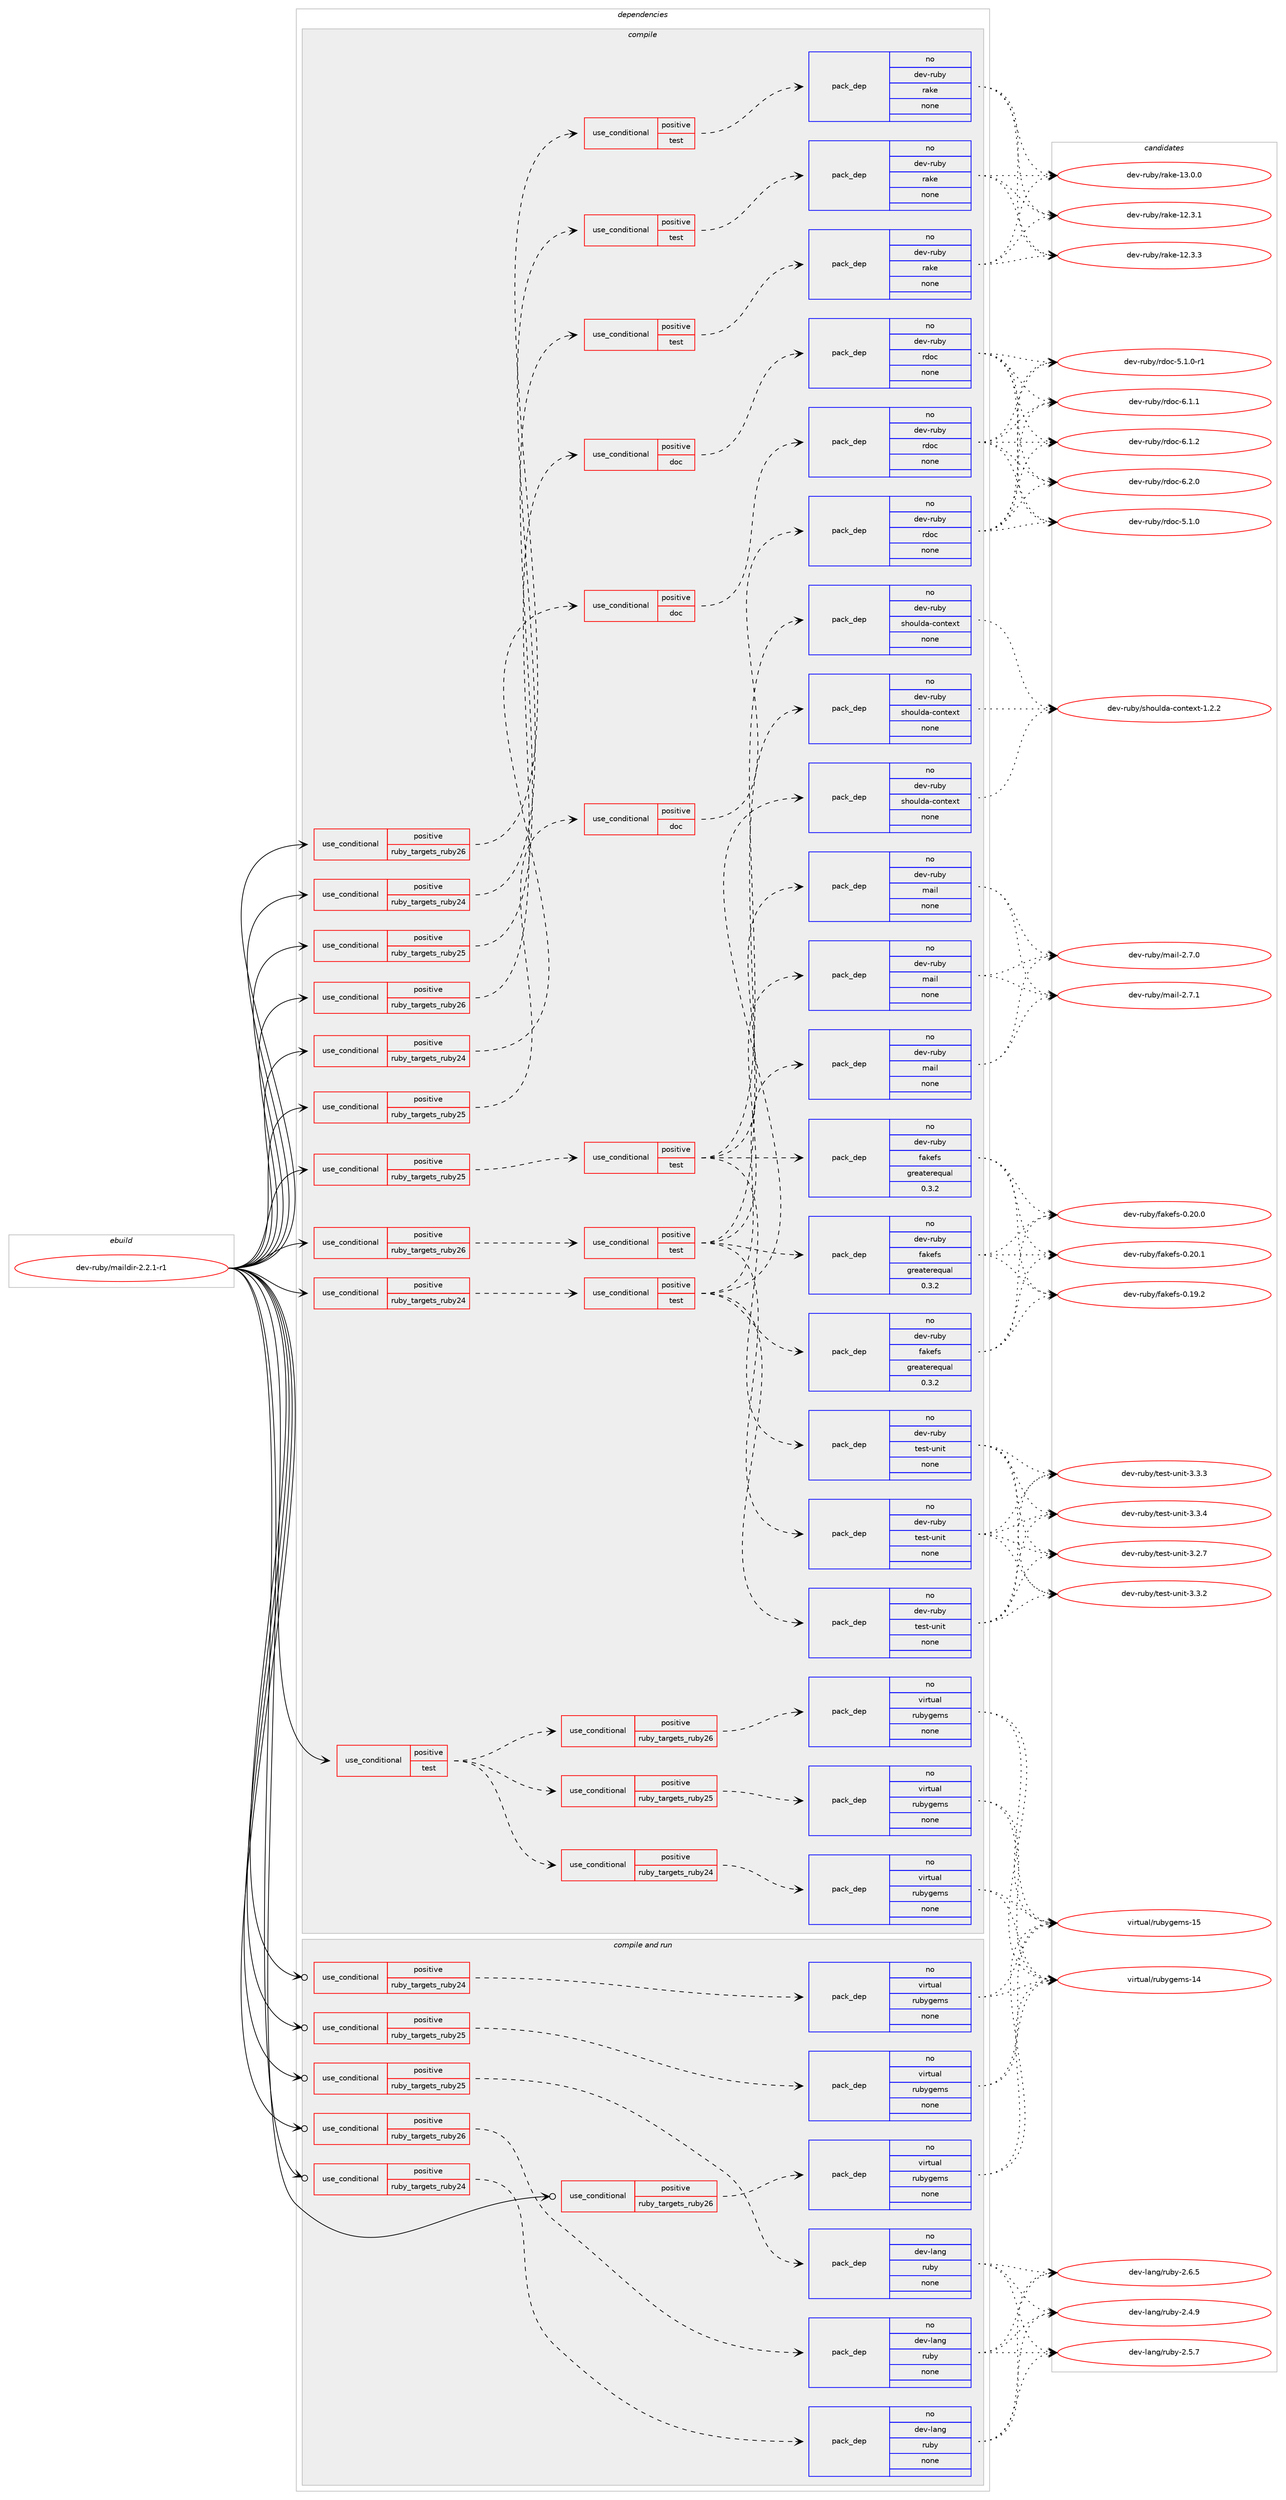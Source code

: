 digraph prolog {

# *************
# Graph options
# *************

newrank=true;
concentrate=true;
compound=true;
graph [rankdir=LR,fontname=Helvetica,fontsize=10,ranksep=1.5];#, ranksep=2.5, nodesep=0.2];
edge  [arrowhead=vee];
node  [fontname=Helvetica,fontsize=10];

# **********
# The ebuild
# **********

subgraph cluster_leftcol {
color=gray;
rank=same;
label=<<i>ebuild</i>>;
id [label="dev-ruby/maildir-2.2.1-r1", color=red, width=4, href="../dev-ruby/maildir-2.2.1-r1.svg"];
}

# ****************
# The dependencies
# ****************

subgraph cluster_midcol {
color=gray;
label=<<i>dependencies</i>>;
subgraph cluster_compile {
fillcolor="#eeeeee";
style=filled;
label=<<i>compile</i>>;
subgraph cond167053 {
dependency694307 [label=<<TABLE BORDER="0" CELLBORDER="1" CELLSPACING="0" CELLPADDING="4"><TR><TD ROWSPAN="3" CELLPADDING="10">use_conditional</TD></TR><TR><TD>positive</TD></TR><TR><TD>ruby_targets_ruby24</TD></TR></TABLE>>, shape=none, color=red];
subgraph cond167054 {
dependency694308 [label=<<TABLE BORDER="0" CELLBORDER="1" CELLSPACING="0" CELLPADDING="4"><TR><TD ROWSPAN="3" CELLPADDING="10">use_conditional</TD></TR><TR><TD>positive</TD></TR><TR><TD>doc</TD></TR></TABLE>>, shape=none, color=red];
subgraph pack515269 {
dependency694309 [label=<<TABLE BORDER="0" CELLBORDER="1" CELLSPACING="0" CELLPADDING="4" WIDTH="220"><TR><TD ROWSPAN="6" CELLPADDING="30">pack_dep</TD></TR><TR><TD WIDTH="110">no</TD></TR><TR><TD>dev-ruby</TD></TR><TR><TD>rdoc</TD></TR><TR><TD>none</TD></TR><TR><TD></TD></TR></TABLE>>, shape=none, color=blue];
}
dependency694308:e -> dependency694309:w [weight=20,style="dashed",arrowhead="vee"];
}
dependency694307:e -> dependency694308:w [weight=20,style="dashed",arrowhead="vee"];
}
id:e -> dependency694307:w [weight=20,style="solid",arrowhead="vee"];
subgraph cond167055 {
dependency694310 [label=<<TABLE BORDER="0" CELLBORDER="1" CELLSPACING="0" CELLPADDING="4"><TR><TD ROWSPAN="3" CELLPADDING="10">use_conditional</TD></TR><TR><TD>positive</TD></TR><TR><TD>ruby_targets_ruby24</TD></TR></TABLE>>, shape=none, color=red];
subgraph cond167056 {
dependency694311 [label=<<TABLE BORDER="0" CELLBORDER="1" CELLSPACING="0" CELLPADDING="4"><TR><TD ROWSPAN="3" CELLPADDING="10">use_conditional</TD></TR><TR><TD>positive</TD></TR><TR><TD>test</TD></TR></TABLE>>, shape=none, color=red];
subgraph pack515270 {
dependency694312 [label=<<TABLE BORDER="0" CELLBORDER="1" CELLSPACING="0" CELLPADDING="4" WIDTH="220"><TR><TD ROWSPAN="6" CELLPADDING="30">pack_dep</TD></TR><TR><TD WIDTH="110">no</TD></TR><TR><TD>dev-ruby</TD></TR><TR><TD>fakefs</TD></TR><TR><TD>greaterequal</TD></TR><TR><TD>0.3.2</TD></TR></TABLE>>, shape=none, color=blue];
}
dependency694311:e -> dependency694312:w [weight=20,style="dashed",arrowhead="vee"];
subgraph pack515271 {
dependency694313 [label=<<TABLE BORDER="0" CELLBORDER="1" CELLSPACING="0" CELLPADDING="4" WIDTH="220"><TR><TD ROWSPAN="6" CELLPADDING="30">pack_dep</TD></TR><TR><TD WIDTH="110">no</TD></TR><TR><TD>dev-ruby</TD></TR><TR><TD>mail</TD></TR><TR><TD>none</TD></TR><TR><TD></TD></TR></TABLE>>, shape=none, color=blue];
}
dependency694311:e -> dependency694313:w [weight=20,style="dashed",arrowhead="vee"];
subgraph pack515272 {
dependency694314 [label=<<TABLE BORDER="0" CELLBORDER="1" CELLSPACING="0" CELLPADDING="4" WIDTH="220"><TR><TD ROWSPAN="6" CELLPADDING="30">pack_dep</TD></TR><TR><TD WIDTH="110">no</TD></TR><TR><TD>dev-ruby</TD></TR><TR><TD>shoulda-context</TD></TR><TR><TD>none</TD></TR><TR><TD></TD></TR></TABLE>>, shape=none, color=blue];
}
dependency694311:e -> dependency694314:w [weight=20,style="dashed",arrowhead="vee"];
subgraph pack515273 {
dependency694315 [label=<<TABLE BORDER="0" CELLBORDER="1" CELLSPACING="0" CELLPADDING="4" WIDTH="220"><TR><TD ROWSPAN="6" CELLPADDING="30">pack_dep</TD></TR><TR><TD WIDTH="110">no</TD></TR><TR><TD>dev-ruby</TD></TR><TR><TD>test-unit</TD></TR><TR><TD>none</TD></TR><TR><TD></TD></TR></TABLE>>, shape=none, color=blue];
}
dependency694311:e -> dependency694315:w [weight=20,style="dashed",arrowhead="vee"];
}
dependency694310:e -> dependency694311:w [weight=20,style="dashed",arrowhead="vee"];
}
id:e -> dependency694310:w [weight=20,style="solid",arrowhead="vee"];
subgraph cond167057 {
dependency694316 [label=<<TABLE BORDER="0" CELLBORDER="1" CELLSPACING="0" CELLPADDING="4"><TR><TD ROWSPAN="3" CELLPADDING="10">use_conditional</TD></TR><TR><TD>positive</TD></TR><TR><TD>ruby_targets_ruby24</TD></TR></TABLE>>, shape=none, color=red];
subgraph cond167058 {
dependency694317 [label=<<TABLE BORDER="0" CELLBORDER="1" CELLSPACING="0" CELLPADDING="4"><TR><TD ROWSPAN="3" CELLPADDING="10">use_conditional</TD></TR><TR><TD>positive</TD></TR><TR><TD>test</TD></TR></TABLE>>, shape=none, color=red];
subgraph pack515274 {
dependency694318 [label=<<TABLE BORDER="0" CELLBORDER="1" CELLSPACING="0" CELLPADDING="4" WIDTH="220"><TR><TD ROWSPAN="6" CELLPADDING="30">pack_dep</TD></TR><TR><TD WIDTH="110">no</TD></TR><TR><TD>dev-ruby</TD></TR><TR><TD>rake</TD></TR><TR><TD>none</TD></TR><TR><TD></TD></TR></TABLE>>, shape=none, color=blue];
}
dependency694317:e -> dependency694318:w [weight=20,style="dashed",arrowhead="vee"];
}
dependency694316:e -> dependency694317:w [weight=20,style="dashed",arrowhead="vee"];
}
id:e -> dependency694316:w [weight=20,style="solid",arrowhead="vee"];
subgraph cond167059 {
dependency694319 [label=<<TABLE BORDER="0" CELLBORDER="1" CELLSPACING="0" CELLPADDING="4"><TR><TD ROWSPAN="3" CELLPADDING="10">use_conditional</TD></TR><TR><TD>positive</TD></TR><TR><TD>ruby_targets_ruby25</TD></TR></TABLE>>, shape=none, color=red];
subgraph cond167060 {
dependency694320 [label=<<TABLE BORDER="0" CELLBORDER="1" CELLSPACING="0" CELLPADDING="4"><TR><TD ROWSPAN="3" CELLPADDING="10">use_conditional</TD></TR><TR><TD>positive</TD></TR><TR><TD>doc</TD></TR></TABLE>>, shape=none, color=red];
subgraph pack515275 {
dependency694321 [label=<<TABLE BORDER="0" CELLBORDER="1" CELLSPACING="0" CELLPADDING="4" WIDTH="220"><TR><TD ROWSPAN="6" CELLPADDING="30">pack_dep</TD></TR><TR><TD WIDTH="110">no</TD></TR><TR><TD>dev-ruby</TD></TR><TR><TD>rdoc</TD></TR><TR><TD>none</TD></TR><TR><TD></TD></TR></TABLE>>, shape=none, color=blue];
}
dependency694320:e -> dependency694321:w [weight=20,style="dashed",arrowhead="vee"];
}
dependency694319:e -> dependency694320:w [weight=20,style="dashed",arrowhead="vee"];
}
id:e -> dependency694319:w [weight=20,style="solid",arrowhead="vee"];
subgraph cond167061 {
dependency694322 [label=<<TABLE BORDER="0" CELLBORDER="1" CELLSPACING="0" CELLPADDING="4"><TR><TD ROWSPAN="3" CELLPADDING="10">use_conditional</TD></TR><TR><TD>positive</TD></TR><TR><TD>ruby_targets_ruby25</TD></TR></TABLE>>, shape=none, color=red];
subgraph cond167062 {
dependency694323 [label=<<TABLE BORDER="0" CELLBORDER="1" CELLSPACING="0" CELLPADDING="4"><TR><TD ROWSPAN="3" CELLPADDING="10">use_conditional</TD></TR><TR><TD>positive</TD></TR><TR><TD>test</TD></TR></TABLE>>, shape=none, color=red];
subgraph pack515276 {
dependency694324 [label=<<TABLE BORDER="0" CELLBORDER="1" CELLSPACING="0" CELLPADDING="4" WIDTH="220"><TR><TD ROWSPAN="6" CELLPADDING="30">pack_dep</TD></TR><TR><TD WIDTH="110">no</TD></TR><TR><TD>dev-ruby</TD></TR><TR><TD>fakefs</TD></TR><TR><TD>greaterequal</TD></TR><TR><TD>0.3.2</TD></TR></TABLE>>, shape=none, color=blue];
}
dependency694323:e -> dependency694324:w [weight=20,style="dashed",arrowhead="vee"];
subgraph pack515277 {
dependency694325 [label=<<TABLE BORDER="0" CELLBORDER="1" CELLSPACING="0" CELLPADDING="4" WIDTH="220"><TR><TD ROWSPAN="6" CELLPADDING="30">pack_dep</TD></TR><TR><TD WIDTH="110">no</TD></TR><TR><TD>dev-ruby</TD></TR><TR><TD>mail</TD></TR><TR><TD>none</TD></TR><TR><TD></TD></TR></TABLE>>, shape=none, color=blue];
}
dependency694323:e -> dependency694325:w [weight=20,style="dashed",arrowhead="vee"];
subgraph pack515278 {
dependency694326 [label=<<TABLE BORDER="0" CELLBORDER="1" CELLSPACING="0" CELLPADDING="4" WIDTH="220"><TR><TD ROWSPAN="6" CELLPADDING="30">pack_dep</TD></TR><TR><TD WIDTH="110">no</TD></TR><TR><TD>dev-ruby</TD></TR><TR><TD>shoulda-context</TD></TR><TR><TD>none</TD></TR><TR><TD></TD></TR></TABLE>>, shape=none, color=blue];
}
dependency694323:e -> dependency694326:w [weight=20,style="dashed",arrowhead="vee"];
subgraph pack515279 {
dependency694327 [label=<<TABLE BORDER="0" CELLBORDER="1" CELLSPACING="0" CELLPADDING="4" WIDTH="220"><TR><TD ROWSPAN="6" CELLPADDING="30">pack_dep</TD></TR><TR><TD WIDTH="110">no</TD></TR><TR><TD>dev-ruby</TD></TR><TR><TD>test-unit</TD></TR><TR><TD>none</TD></TR><TR><TD></TD></TR></TABLE>>, shape=none, color=blue];
}
dependency694323:e -> dependency694327:w [weight=20,style="dashed",arrowhead="vee"];
}
dependency694322:e -> dependency694323:w [weight=20,style="dashed",arrowhead="vee"];
}
id:e -> dependency694322:w [weight=20,style="solid",arrowhead="vee"];
subgraph cond167063 {
dependency694328 [label=<<TABLE BORDER="0" CELLBORDER="1" CELLSPACING="0" CELLPADDING="4"><TR><TD ROWSPAN="3" CELLPADDING="10">use_conditional</TD></TR><TR><TD>positive</TD></TR><TR><TD>ruby_targets_ruby25</TD></TR></TABLE>>, shape=none, color=red];
subgraph cond167064 {
dependency694329 [label=<<TABLE BORDER="0" CELLBORDER="1" CELLSPACING="0" CELLPADDING="4"><TR><TD ROWSPAN="3" CELLPADDING="10">use_conditional</TD></TR><TR><TD>positive</TD></TR><TR><TD>test</TD></TR></TABLE>>, shape=none, color=red];
subgraph pack515280 {
dependency694330 [label=<<TABLE BORDER="0" CELLBORDER="1" CELLSPACING="0" CELLPADDING="4" WIDTH="220"><TR><TD ROWSPAN="6" CELLPADDING="30">pack_dep</TD></TR><TR><TD WIDTH="110">no</TD></TR><TR><TD>dev-ruby</TD></TR><TR><TD>rake</TD></TR><TR><TD>none</TD></TR><TR><TD></TD></TR></TABLE>>, shape=none, color=blue];
}
dependency694329:e -> dependency694330:w [weight=20,style="dashed",arrowhead="vee"];
}
dependency694328:e -> dependency694329:w [weight=20,style="dashed",arrowhead="vee"];
}
id:e -> dependency694328:w [weight=20,style="solid",arrowhead="vee"];
subgraph cond167065 {
dependency694331 [label=<<TABLE BORDER="0" CELLBORDER="1" CELLSPACING="0" CELLPADDING="4"><TR><TD ROWSPAN="3" CELLPADDING="10">use_conditional</TD></TR><TR><TD>positive</TD></TR><TR><TD>ruby_targets_ruby26</TD></TR></TABLE>>, shape=none, color=red];
subgraph cond167066 {
dependency694332 [label=<<TABLE BORDER="0" CELLBORDER="1" CELLSPACING="0" CELLPADDING="4"><TR><TD ROWSPAN="3" CELLPADDING="10">use_conditional</TD></TR><TR><TD>positive</TD></TR><TR><TD>doc</TD></TR></TABLE>>, shape=none, color=red];
subgraph pack515281 {
dependency694333 [label=<<TABLE BORDER="0" CELLBORDER="1" CELLSPACING="0" CELLPADDING="4" WIDTH="220"><TR><TD ROWSPAN="6" CELLPADDING="30">pack_dep</TD></TR><TR><TD WIDTH="110">no</TD></TR><TR><TD>dev-ruby</TD></TR><TR><TD>rdoc</TD></TR><TR><TD>none</TD></TR><TR><TD></TD></TR></TABLE>>, shape=none, color=blue];
}
dependency694332:e -> dependency694333:w [weight=20,style="dashed",arrowhead="vee"];
}
dependency694331:e -> dependency694332:w [weight=20,style="dashed",arrowhead="vee"];
}
id:e -> dependency694331:w [weight=20,style="solid",arrowhead="vee"];
subgraph cond167067 {
dependency694334 [label=<<TABLE BORDER="0" CELLBORDER="1" CELLSPACING="0" CELLPADDING="4"><TR><TD ROWSPAN="3" CELLPADDING="10">use_conditional</TD></TR><TR><TD>positive</TD></TR><TR><TD>ruby_targets_ruby26</TD></TR></TABLE>>, shape=none, color=red];
subgraph cond167068 {
dependency694335 [label=<<TABLE BORDER="0" CELLBORDER="1" CELLSPACING="0" CELLPADDING="4"><TR><TD ROWSPAN="3" CELLPADDING="10">use_conditional</TD></TR><TR><TD>positive</TD></TR><TR><TD>test</TD></TR></TABLE>>, shape=none, color=red];
subgraph pack515282 {
dependency694336 [label=<<TABLE BORDER="0" CELLBORDER="1" CELLSPACING="0" CELLPADDING="4" WIDTH="220"><TR><TD ROWSPAN="6" CELLPADDING="30">pack_dep</TD></TR><TR><TD WIDTH="110">no</TD></TR><TR><TD>dev-ruby</TD></TR><TR><TD>fakefs</TD></TR><TR><TD>greaterequal</TD></TR><TR><TD>0.3.2</TD></TR></TABLE>>, shape=none, color=blue];
}
dependency694335:e -> dependency694336:w [weight=20,style="dashed",arrowhead="vee"];
subgraph pack515283 {
dependency694337 [label=<<TABLE BORDER="0" CELLBORDER="1" CELLSPACING="0" CELLPADDING="4" WIDTH="220"><TR><TD ROWSPAN="6" CELLPADDING="30">pack_dep</TD></TR><TR><TD WIDTH="110">no</TD></TR><TR><TD>dev-ruby</TD></TR><TR><TD>mail</TD></TR><TR><TD>none</TD></TR><TR><TD></TD></TR></TABLE>>, shape=none, color=blue];
}
dependency694335:e -> dependency694337:w [weight=20,style="dashed",arrowhead="vee"];
subgraph pack515284 {
dependency694338 [label=<<TABLE BORDER="0" CELLBORDER="1" CELLSPACING="0" CELLPADDING="4" WIDTH="220"><TR><TD ROWSPAN="6" CELLPADDING="30">pack_dep</TD></TR><TR><TD WIDTH="110">no</TD></TR><TR><TD>dev-ruby</TD></TR><TR><TD>shoulda-context</TD></TR><TR><TD>none</TD></TR><TR><TD></TD></TR></TABLE>>, shape=none, color=blue];
}
dependency694335:e -> dependency694338:w [weight=20,style="dashed",arrowhead="vee"];
subgraph pack515285 {
dependency694339 [label=<<TABLE BORDER="0" CELLBORDER="1" CELLSPACING="0" CELLPADDING="4" WIDTH="220"><TR><TD ROWSPAN="6" CELLPADDING="30">pack_dep</TD></TR><TR><TD WIDTH="110">no</TD></TR><TR><TD>dev-ruby</TD></TR><TR><TD>test-unit</TD></TR><TR><TD>none</TD></TR><TR><TD></TD></TR></TABLE>>, shape=none, color=blue];
}
dependency694335:e -> dependency694339:w [weight=20,style="dashed",arrowhead="vee"];
}
dependency694334:e -> dependency694335:w [weight=20,style="dashed",arrowhead="vee"];
}
id:e -> dependency694334:w [weight=20,style="solid",arrowhead="vee"];
subgraph cond167069 {
dependency694340 [label=<<TABLE BORDER="0" CELLBORDER="1" CELLSPACING="0" CELLPADDING="4"><TR><TD ROWSPAN="3" CELLPADDING="10">use_conditional</TD></TR><TR><TD>positive</TD></TR><TR><TD>ruby_targets_ruby26</TD></TR></TABLE>>, shape=none, color=red];
subgraph cond167070 {
dependency694341 [label=<<TABLE BORDER="0" CELLBORDER="1" CELLSPACING="0" CELLPADDING="4"><TR><TD ROWSPAN="3" CELLPADDING="10">use_conditional</TD></TR><TR><TD>positive</TD></TR><TR><TD>test</TD></TR></TABLE>>, shape=none, color=red];
subgraph pack515286 {
dependency694342 [label=<<TABLE BORDER="0" CELLBORDER="1" CELLSPACING="0" CELLPADDING="4" WIDTH="220"><TR><TD ROWSPAN="6" CELLPADDING="30">pack_dep</TD></TR><TR><TD WIDTH="110">no</TD></TR><TR><TD>dev-ruby</TD></TR><TR><TD>rake</TD></TR><TR><TD>none</TD></TR><TR><TD></TD></TR></TABLE>>, shape=none, color=blue];
}
dependency694341:e -> dependency694342:w [weight=20,style="dashed",arrowhead="vee"];
}
dependency694340:e -> dependency694341:w [weight=20,style="dashed",arrowhead="vee"];
}
id:e -> dependency694340:w [weight=20,style="solid",arrowhead="vee"];
subgraph cond167071 {
dependency694343 [label=<<TABLE BORDER="0" CELLBORDER="1" CELLSPACING="0" CELLPADDING="4"><TR><TD ROWSPAN="3" CELLPADDING="10">use_conditional</TD></TR><TR><TD>positive</TD></TR><TR><TD>test</TD></TR></TABLE>>, shape=none, color=red];
subgraph cond167072 {
dependency694344 [label=<<TABLE BORDER="0" CELLBORDER="1" CELLSPACING="0" CELLPADDING="4"><TR><TD ROWSPAN="3" CELLPADDING="10">use_conditional</TD></TR><TR><TD>positive</TD></TR><TR><TD>ruby_targets_ruby24</TD></TR></TABLE>>, shape=none, color=red];
subgraph pack515287 {
dependency694345 [label=<<TABLE BORDER="0" CELLBORDER="1" CELLSPACING="0" CELLPADDING="4" WIDTH="220"><TR><TD ROWSPAN="6" CELLPADDING="30">pack_dep</TD></TR><TR><TD WIDTH="110">no</TD></TR><TR><TD>virtual</TD></TR><TR><TD>rubygems</TD></TR><TR><TD>none</TD></TR><TR><TD></TD></TR></TABLE>>, shape=none, color=blue];
}
dependency694344:e -> dependency694345:w [weight=20,style="dashed",arrowhead="vee"];
}
dependency694343:e -> dependency694344:w [weight=20,style="dashed",arrowhead="vee"];
subgraph cond167073 {
dependency694346 [label=<<TABLE BORDER="0" CELLBORDER="1" CELLSPACING="0" CELLPADDING="4"><TR><TD ROWSPAN="3" CELLPADDING="10">use_conditional</TD></TR><TR><TD>positive</TD></TR><TR><TD>ruby_targets_ruby25</TD></TR></TABLE>>, shape=none, color=red];
subgraph pack515288 {
dependency694347 [label=<<TABLE BORDER="0" CELLBORDER="1" CELLSPACING="0" CELLPADDING="4" WIDTH="220"><TR><TD ROWSPAN="6" CELLPADDING="30">pack_dep</TD></TR><TR><TD WIDTH="110">no</TD></TR><TR><TD>virtual</TD></TR><TR><TD>rubygems</TD></TR><TR><TD>none</TD></TR><TR><TD></TD></TR></TABLE>>, shape=none, color=blue];
}
dependency694346:e -> dependency694347:w [weight=20,style="dashed",arrowhead="vee"];
}
dependency694343:e -> dependency694346:w [weight=20,style="dashed",arrowhead="vee"];
subgraph cond167074 {
dependency694348 [label=<<TABLE BORDER="0" CELLBORDER="1" CELLSPACING="0" CELLPADDING="4"><TR><TD ROWSPAN="3" CELLPADDING="10">use_conditional</TD></TR><TR><TD>positive</TD></TR><TR><TD>ruby_targets_ruby26</TD></TR></TABLE>>, shape=none, color=red];
subgraph pack515289 {
dependency694349 [label=<<TABLE BORDER="0" CELLBORDER="1" CELLSPACING="0" CELLPADDING="4" WIDTH="220"><TR><TD ROWSPAN="6" CELLPADDING="30">pack_dep</TD></TR><TR><TD WIDTH="110">no</TD></TR><TR><TD>virtual</TD></TR><TR><TD>rubygems</TD></TR><TR><TD>none</TD></TR><TR><TD></TD></TR></TABLE>>, shape=none, color=blue];
}
dependency694348:e -> dependency694349:w [weight=20,style="dashed",arrowhead="vee"];
}
dependency694343:e -> dependency694348:w [weight=20,style="dashed",arrowhead="vee"];
}
id:e -> dependency694343:w [weight=20,style="solid",arrowhead="vee"];
}
subgraph cluster_compileandrun {
fillcolor="#eeeeee";
style=filled;
label=<<i>compile and run</i>>;
subgraph cond167075 {
dependency694350 [label=<<TABLE BORDER="0" CELLBORDER="1" CELLSPACING="0" CELLPADDING="4"><TR><TD ROWSPAN="3" CELLPADDING="10">use_conditional</TD></TR><TR><TD>positive</TD></TR><TR><TD>ruby_targets_ruby24</TD></TR></TABLE>>, shape=none, color=red];
subgraph pack515290 {
dependency694351 [label=<<TABLE BORDER="0" CELLBORDER="1" CELLSPACING="0" CELLPADDING="4" WIDTH="220"><TR><TD ROWSPAN="6" CELLPADDING="30">pack_dep</TD></TR><TR><TD WIDTH="110">no</TD></TR><TR><TD>dev-lang</TD></TR><TR><TD>ruby</TD></TR><TR><TD>none</TD></TR><TR><TD></TD></TR></TABLE>>, shape=none, color=blue];
}
dependency694350:e -> dependency694351:w [weight=20,style="dashed",arrowhead="vee"];
}
id:e -> dependency694350:w [weight=20,style="solid",arrowhead="odotvee"];
subgraph cond167076 {
dependency694352 [label=<<TABLE BORDER="0" CELLBORDER="1" CELLSPACING="0" CELLPADDING="4"><TR><TD ROWSPAN="3" CELLPADDING="10">use_conditional</TD></TR><TR><TD>positive</TD></TR><TR><TD>ruby_targets_ruby24</TD></TR></TABLE>>, shape=none, color=red];
subgraph pack515291 {
dependency694353 [label=<<TABLE BORDER="0" CELLBORDER="1" CELLSPACING="0" CELLPADDING="4" WIDTH="220"><TR><TD ROWSPAN="6" CELLPADDING="30">pack_dep</TD></TR><TR><TD WIDTH="110">no</TD></TR><TR><TD>virtual</TD></TR><TR><TD>rubygems</TD></TR><TR><TD>none</TD></TR><TR><TD></TD></TR></TABLE>>, shape=none, color=blue];
}
dependency694352:e -> dependency694353:w [weight=20,style="dashed",arrowhead="vee"];
}
id:e -> dependency694352:w [weight=20,style="solid",arrowhead="odotvee"];
subgraph cond167077 {
dependency694354 [label=<<TABLE BORDER="0" CELLBORDER="1" CELLSPACING="0" CELLPADDING="4"><TR><TD ROWSPAN="3" CELLPADDING="10">use_conditional</TD></TR><TR><TD>positive</TD></TR><TR><TD>ruby_targets_ruby25</TD></TR></TABLE>>, shape=none, color=red];
subgraph pack515292 {
dependency694355 [label=<<TABLE BORDER="0" CELLBORDER="1" CELLSPACING="0" CELLPADDING="4" WIDTH="220"><TR><TD ROWSPAN="6" CELLPADDING="30">pack_dep</TD></TR><TR><TD WIDTH="110">no</TD></TR><TR><TD>dev-lang</TD></TR><TR><TD>ruby</TD></TR><TR><TD>none</TD></TR><TR><TD></TD></TR></TABLE>>, shape=none, color=blue];
}
dependency694354:e -> dependency694355:w [weight=20,style="dashed",arrowhead="vee"];
}
id:e -> dependency694354:w [weight=20,style="solid",arrowhead="odotvee"];
subgraph cond167078 {
dependency694356 [label=<<TABLE BORDER="0" CELLBORDER="1" CELLSPACING="0" CELLPADDING="4"><TR><TD ROWSPAN="3" CELLPADDING="10">use_conditional</TD></TR><TR><TD>positive</TD></TR><TR><TD>ruby_targets_ruby25</TD></TR></TABLE>>, shape=none, color=red];
subgraph pack515293 {
dependency694357 [label=<<TABLE BORDER="0" CELLBORDER="1" CELLSPACING="0" CELLPADDING="4" WIDTH="220"><TR><TD ROWSPAN="6" CELLPADDING="30">pack_dep</TD></TR><TR><TD WIDTH="110">no</TD></TR><TR><TD>virtual</TD></TR><TR><TD>rubygems</TD></TR><TR><TD>none</TD></TR><TR><TD></TD></TR></TABLE>>, shape=none, color=blue];
}
dependency694356:e -> dependency694357:w [weight=20,style="dashed",arrowhead="vee"];
}
id:e -> dependency694356:w [weight=20,style="solid",arrowhead="odotvee"];
subgraph cond167079 {
dependency694358 [label=<<TABLE BORDER="0" CELLBORDER="1" CELLSPACING="0" CELLPADDING="4"><TR><TD ROWSPAN="3" CELLPADDING="10">use_conditional</TD></TR><TR><TD>positive</TD></TR><TR><TD>ruby_targets_ruby26</TD></TR></TABLE>>, shape=none, color=red];
subgraph pack515294 {
dependency694359 [label=<<TABLE BORDER="0" CELLBORDER="1" CELLSPACING="0" CELLPADDING="4" WIDTH="220"><TR><TD ROWSPAN="6" CELLPADDING="30">pack_dep</TD></TR><TR><TD WIDTH="110">no</TD></TR><TR><TD>dev-lang</TD></TR><TR><TD>ruby</TD></TR><TR><TD>none</TD></TR><TR><TD></TD></TR></TABLE>>, shape=none, color=blue];
}
dependency694358:e -> dependency694359:w [weight=20,style="dashed",arrowhead="vee"];
}
id:e -> dependency694358:w [weight=20,style="solid",arrowhead="odotvee"];
subgraph cond167080 {
dependency694360 [label=<<TABLE BORDER="0" CELLBORDER="1" CELLSPACING="0" CELLPADDING="4"><TR><TD ROWSPAN="3" CELLPADDING="10">use_conditional</TD></TR><TR><TD>positive</TD></TR><TR><TD>ruby_targets_ruby26</TD></TR></TABLE>>, shape=none, color=red];
subgraph pack515295 {
dependency694361 [label=<<TABLE BORDER="0" CELLBORDER="1" CELLSPACING="0" CELLPADDING="4" WIDTH="220"><TR><TD ROWSPAN="6" CELLPADDING="30">pack_dep</TD></TR><TR><TD WIDTH="110">no</TD></TR><TR><TD>virtual</TD></TR><TR><TD>rubygems</TD></TR><TR><TD>none</TD></TR><TR><TD></TD></TR></TABLE>>, shape=none, color=blue];
}
dependency694360:e -> dependency694361:w [weight=20,style="dashed",arrowhead="vee"];
}
id:e -> dependency694360:w [weight=20,style="solid",arrowhead="odotvee"];
}
subgraph cluster_run {
fillcolor="#eeeeee";
style=filled;
label=<<i>run</i>>;
}
}

# **************
# The candidates
# **************

subgraph cluster_choices {
rank=same;
color=gray;
label=<<i>candidates</i>>;

subgraph choice515269 {
color=black;
nodesep=1;
choice10010111845114117981214711410011199455346494648 [label="dev-ruby/rdoc-5.1.0", color=red, width=4,href="../dev-ruby/rdoc-5.1.0.svg"];
choice100101118451141179812147114100111994553464946484511449 [label="dev-ruby/rdoc-5.1.0-r1", color=red, width=4,href="../dev-ruby/rdoc-5.1.0-r1.svg"];
choice10010111845114117981214711410011199455446494649 [label="dev-ruby/rdoc-6.1.1", color=red, width=4,href="../dev-ruby/rdoc-6.1.1.svg"];
choice10010111845114117981214711410011199455446494650 [label="dev-ruby/rdoc-6.1.2", color=red, width=4,href="../dev-ruby/rdoc-6.1.2.svg"];
choice10010111845114117981214711410011199455446504648 [label="dev-ruby/rdoc-6.2.0", color=red, width=4,href="../dev-ruby/rdoc-6.2.0.svg"];
dependency694309:e -> choice10010111845114117981214711410011199455346494648:w [style=dotted,weight="100"];
dependency694309:e -> choice100101118451141179812147114100111994553464946484511449:w [style=dotted,weight="100"];
dependency694309:e -> choice10010111845114117981214711410011199455446494649:w [style=dotted,weight="100"];
dependency694309:e -> choice10010111845114117981214711410011199455446494650:w [style=dotted,weight="100"];
dependency694309:e -> choice10010111845114117981214711410011199455446504648:w [style=dotted,weight="100"];
}
subgraph choice515270 {
color=black;
nodesep=1;
choice1001011184511411798121471029710710110211545484649574650 [label="dev-ruby/fakefs-0.19.2", color=red, width=4,href="../dev-ruby/fakefs-0.19.2.svg"];
choice1001011184511411798121471029710710110211545484650484648 [label="dev-ruby/fakefs-0.20.0", color=red, width=4,href="../dev-ruby/fakefs-0.20.0.svg"];
choice1001011184511411798121471029710710110211545484650484649 [label="dev-ruby/fakefs-0.20.1", color=red, width=4,href="../dev-ruby/fakefs-0.20.1.svg"];
dependency694312:e -> choice1001011184511411798121471029710710110211545484649574650:w [style=dotted,weight="100"];
dependency694312:e -> choice1001011184511411798121471029710710110211545484650484648:w [style=dotted,weight="100"];
dependency694312:e -> choice1001011184511411798121471029710710110211545484650484649:w [style=dotted,weight="100"];
}
subgraph choice515271 {
color=black;
nodesep=1;
choice10010111845114117981214710997105108455046554648 [label="dev-ruby/mail-2.7.0", color=red, width=4,href="../dev-ruby/mail-2.7.0.svg"];
choice10010111845114117981214710997105108455046554649 [label="dev-ruby/mail-2.7.1", color=red, width=4,href="../dev-ruby/mail-2.7.1.svg"];
dependency694313:e -> choice10010111845114117981214710997105108455046554648:w [style=dotted,weight="100"];
dependency694313:e -> choice10010111845114117981214710997105108455046554649:w [style=dotted,weight="100"];
}
subgraph choice515272 {
color=black;
nodesep=1;
choice100101118451141179812147115104111117108100974599111110116101120116454946504650 [label="dev-ruby/shoulda-context-1.2.2", color=red, width=4,href="../dev-ruby/shoulda-context-1.2.2.svg"];
dependency694314:e -> choice100101118451141179812147115104111117108100974599111110116101120116454946504650:w [style=dotted,weight="100"];
}
subgraph choice515273 {
color=black;
nodesep=1;
choice10010111845114117981214711610111511645117110105116455146504655 [label="dev-ruby/test-unit-3.2.7", color=red, width=4,href="../dev-ruby/test-unit-3.2.7.svg"];
choice10010111845114117981214711610111511645117110105116455146514650 [label="dev-ruby/test-unit-3.3.2", color=red, width=4,href="../dev-ruby/test-unit-3.3.2.svg"];
choice10010111845114117981214711610111511645117110105116455146514651 [label="dev-ruby/test-unit-3.3.3", color=red, width=4,href="../dev-ruby/test-unit-3.3.3.svg"];
choice10010111845114117981214711610111511645117110105116455146514652 [label="dev-ruby/test-unit-3.3.4", color=red, width=4,href="../dev-ruby/test-unit-3.3.4.svg"];
dependency694315:e -> choice10010111845114117981214711610111511645117110105116455146504655:w [style=dotted,weight="100"];
dependency694315:e -> choice10010111845114117981214711610111511645117110105116455146514650:w [style=dotted,weight="100"];
dependency694315:e -> choice10010111845114117981214711610111511645117110105116455146514651:w [style=dotted,weight="100"];
dependency694315:e -> choice10010111845114117981214711610111511645117110105116455146514652:w [style=dotted,weight="100"];
}
subgraph choice515274 {
color=black;
nodesep=1;
choice1001011184511411798121471149710710145495046514649 [label="dev-ruby/rake-12.3.1", color=red, width=4,href="../dev-ruby/rake-12.3.1.svg"];
choice1001011184511411798121471149710710145495046514651 [label="dev-ruby/rake-12.3.3", color=red, width=4,href="../dev-ruby/rake-12.3.3.svg"];
choice1001011184511411798121471149710710145495146484648 [label="dev-ruby/rake-13.0.0", color=red, width=4,href="../dev-ruby/rake-13.0.0.svg"];
dependency694318:e -> choice1001011184511411798121471149710710145495046514649:w [style=dotted,weight="100"];
dependency694318:e -> choice1001011184511411798121471149710710145495046514651:w [style=dotted,weight="100"];
dependency694318:e -> choice1001011184511411798121471149710710145495146484648:w [style=dotted,weight="100"];
}
subgraph choice515275 {
color=black;
nodesep=1;
choice10010111845114117981214711410011199455346494648 [label="dev-ruby/rdoc-5.1.0", color=red, width=4,href="../dev-ruby/rdoc-5.1.0.svg"];
choice100101118451141179812147114100111994553464946484511449 [label="dev-ruby/rdoc-5.1.0-r1", color=red, width=4,href="../dev-ruby/rdoc-5.1.0-r1.svg"];
choice10010111845114117981214711410011199455446494649 [label="dev-ruby/rdoc-6.1.1", color=red, width=4,href="../dev-ruby/rdoc-6.1.1.svg"];
choice10010111845114117981214711410011199455446494650 [label="dev-ruby/rdoc-6.1.2", color=red, width=4,href="../dev-ruby/rdoc-6.1.2.svg"];
choice10010111845114117981214711410011199455446504648 [label="dev-ruby/rdoc-6.2.0", color=red, width=4,href="../dev-ruby/rdoc-6.2.0.svg"];
dependency694321:e -> choice10010111845114117981214711410011199455346494648:w [style=dotted,weight="100"];
dependency694321:e -> choice100101118451141179812147114100111994553464946484511449:w [style=dotted,weight="100"];
dependency694321:e -> choice10010111845114117981214711410011199455446494649:w [style=dotted,weight="100"];
dependency694321:e -> choice10010111845114117981214711410011199455446494650:w [style=dotted,weight="100"];
dependency694321:e -> choice10010111845114117981214711410011199455446504648:w [style=dotted,weight="100"];
}
subgraph choice515276 {
color=black;
nodesep=1;
choice1001011184511411798121471029710710110211545484649574650 [label="dev-ruby/fakefs-0.19.2", color=red, width=4,href="../dev-ruby/fakefs-0.19.2.svg"];
choice1001011184511411798121471029710710110211545484650484648 [label="dev-ruby/fakefs-0.20.0", color=red, width=4,href="../dev-ruby/fakefs-0.20.0.svg"];
choice1001011184511411798121471029710710110211545484650484649 [label="dev-ruby/fakefs-0.20.1", color=red, width=4,href="../dev-ruby/fakefs-0.20.1.svg"];
dependency694324:e -> choice1001011184511411798121471029710710110211545484649574650:w [style=dotted,weight="100"];
dependency694324:e -> choice1001011184511411798121471029710710110211545484650484648:w [style=dotted,weight="100"];
dependency694324:e -> choice1001011184511411798121471029710710110211545484650484649:w [style=dotted,weight="100"];
}
subgraph choice515277 {
color=black;
nodesep=1;
choice10010111845114117981214710997105108455046554648 [label="dev-ruby/mail-2.7.0", color=red, width=4,href="../dev-ruby/mail-2.7.0.svg"];
choice10010111845114117981214710997105108455046554649 [label="dev-ruby/mail-2.7.1", color=red, width=4,href="../dev-ruby/mail-2.7.1.svg"];
dependency694325:e -> choice10010111845114117981214710997105108455046554648:w [style=dotted,weight="100"];
dependency694325:e -> choice10010111845114117981214710997105108455046554649:w [style=dotted,weight="100"];
}
subgraph choice515278 {
color=black;
nodesep=1;
choice100101118451141179812147115104111117108100974599111110116101120116454946504650 [label="dev-ruby/shoulda-context-1.2.2", color=red, width=4,href="../dev-ruby/shoulda-context-1.2.2.svg"];
dependency694326:e -> choice100101118451141179812147115104111117108100974599111110116101120116454946504650:w [style=dotted,weight="100"];
}
subgraph choice515279 {
color=black;
nodesep=1;
choice10010111845114117981214711610111511645117110105116455146504655 [label="dev-ruby/test-unit-3.2.7", color=red, width=4,href="../dev-ruby/test-unit-3.2.7.svg"];
choice10010111845114117981214711610111511645117110105116455146514650 [label="dev-ruby/test-unit-3.3.2", color=red, width=4,href="../dev-ruby/test-unit-3.3.2.svg"];
choice10010111845114117981214711610111511645117110105116455146514651 [label="dev-ruby/test-unit-3.3.3", color=red, width=4,href="../dev-ruby/test-unit-3.3.3.svg"];
choice10010111845114117981214711610111511645117110105116455146514652 [label="dev-ruby/test-unit-3.3.4", color=red, width=4,href="../dev-ruby/test-unit-3.3.4.svg"];
dependency694327:e -> choice10010111845114117981214711610111511645117110105116455146504655:w [style=dotted,weight="100"];
dependency694327:e -> choice10010111845114117981214711610111511645117110105116455146514650:w [style=dotted,weight="100"];
dependency694327:e -> choice10010111845114117981214711610111511645117110105116455146514651:w [style=dotted,weight="100"];
dependency694327:e -> choice10010111845114117981214711610111511645117110105116455146514652:w [style=dotted,weight="100"];
}
subgraph choice515280 {
color=black;
nodesep=1;
choice1001011184511411798121471149710710145495046514649 [label="dev-ruby/rake-12.3.1", color=red, width=4,href="../dev-ruby/rake-12.3.1.svg"];
choice1001011184511411798121471149710710145495046514651 [label="dev-ruby/rake-12.3.3", color=red, width=4,href="../dev-ruby/rake-12.3.3.svg"];
choice1001011184511411798121471149710710145495146484648 [label="dev-ruby/rake-13.0.0", color=red, width=4,href="../dev-ruby/rake-13.0.0.svg"];
dependency694330:e -> choice1001011184511411798121471149710710145495046514649:w [style=dotted,weight="100"];
dependency694330:e -> choice1001011184511411798121471149710710145495046514651:w [style=dotted,weight="100"];
dependency694330:e -> choice1001011184511411798121471149710710145495146484648:w [style=dotted,weight="100"];
}
subgraph choice515281 {
color=black;
nodesep=1;
choice10010111845114117981214711410011199455346494648 [label="dev-ruby/rdoc-5.1.0", color=red, width=4,href="../dev-ruby/rdoc-5.1.0.svg"];
choice100101118451141179812147114100111994553464946484511449 [label="dev-ruby/rdoc-5.1.0-r1", color=red, width=4,href="../dev-ruby/rdoc-5.1.0-r1.svg"];
choice10010111845114117981214711410011199455446494649 [label="dev-ruby/rdoc-6.1.1", color=red, width=4,href="../dev-ruby/rdoc-6.1.1.svg"];
choice10010111845114117981214711410011199455446494650 [label="dev-ruby/rdoc-6.1.2", color=red, width=4,href="../dev-ruby/rdoc-6.1.2.svg"];
choice10010111845114117981214711410011199455446504648 [label="dev-ruby/rdoc-6.2.0", color=red, width=4,href="../dev-ruby/rdoc-6.2.0.svg"];
dependency694333:e -> choice10010111845114117981214711410011199455346494648:w [style=dotted,weight="100"];
dependency694333:e -> choice100101118451141179812147114100111994553464946484511449:w [style=dotted,weight="100"];
dependency694333:e -> choice10010111845114117981214711410011199455446494649:w [style=dotted,weight="100"];
dependency694333:e -> choice10010111845114117981214711410011199455446494650:w [style=dotted,weight="100"];
dependency694333:e -> choice10010111845114117981214711410011199455446504648:w [style=dotted,weight="100"];
}
subgraph choice515282 {
color=black;
nodesep=1;
choice1001011184511411798121471029710710110211545484649574650 [label="dev-ruby/fakefs-0.19.2", color=red, width=4,href="../dev-ruby/fakefs-0.19.2.svg"];
choice1001011184511411798121471029710710110211545484650484648 [label="dev-ruby/fakefs-0.20.0", color=red, width=4,href="../dev-ruby/fakefs-0.20.0.svg"];
choice1001011184511411798121471029710710110211545484650484649 [label="dev-ruby/fakefs-0.20.1", color=red, width=4,href="../dev-ruby/fakefs-0.20.1.svg"];
dependency694336:e -> choice1001011184511411798121471029710710110211545484649574650:w [style=dotted,weight="100"];
dependency694336:e -> choice1001011184511411798121471029710710110211545484650484648:w [style=dotted,weight="100"];
dependency694336:e -> choice1001011184511411798121471029710710110211545484650484649:w [style=dotted,weight="100"];
}
subgraph choice515283 {
color=black;
nodesep=1;
choice10010111845114117981214710997105108455046554648 [label="dev-ruby/mail-2.7.0", color=red, width=4,href="../dev-ruby/mail-2.7.0.svg"];
choice10010111845114117981214710997105108455046554649 [label="dev-ruby/mail-2.7.1", color=red, width=4,href="../dev-ruby/mail-2.7.1.svg"];
dependency694337:e -> choice10010111845114117981214710997105108455046554648:w [style=dotted,weight="100"];
dependency694337:e -> choice10010111845114117981214710997105108455046554649:w [style=dotted,weight="100"];
}
subgraph choice515284 {
color=black;
nodesep=1;
choice100101118451141179812147115104111117108100974599111110116101120116454946504650 [label="dev-ruby/shoulda-context-1.2.2", color=red, width=4,href="../dev-ruby/shoulda-context-1.2.2.svg"];
dependency694338:e -> choice100101118451141179812147115104111117108100974599111110116101120116454946504650:w [style=dotted,weight="100"];
}
subgraph choice515285 {
color=black;
nodesep=1;
choice10010111845114117981214711610111511645117110105116455146504655 [label="dev-ruby/test-unit-3.2.7", color=red, width=4,href="../dev-ruby/test-unit-3.2.7.svg"];
choice10010111845114117981214711610111511645117110105116455146514650 [label="dev-ruby/test-unit-3.3.2", color=red, width=4,href="../dev-ruby/test-unit-3.3.2.svg"];
choice10010111845114117981214711610111511645117110105116455146514651 [label="dev-ruby/test-unit-3.3.3", color=red, width=4,href="../dev-ruby/test-unit-3.3.3.svg"];
choice10010111845114117981214711610111511645117110105116455146514652 [label="dev-ruby/test-unit-3.3.4", color=red, width=4,href="../dev-ruby/test-unit-3.3.4.svg"];
dependency694339:e -> choice10010111845114117981214711610111511645117110105116455146504655:w [style=dotted,weight="100"];
dependency694339:e -> choice10010111845114117981214711610111511645117110105116455146514650:w [style=dotted,weight="100"];
dependency694339:e -> choice10010111845114117981214711610111511645117110105116455146514651:w [style=dotted,weight="100"];
dependency694339:e -> choice10010111845114117981214711610111511645117110105116455146514652:w [style=dotted,weight="100"];
}
subgraph choice515286 {
color=black;
nodesep=1;
choice1001011184511411798121471149710710145495046514649 [label="dev-ruby/rake-12.3.1", color=red, width=4,href="../dev-ruby/rake-12.3.1.svg"];
choice1001011184511411798121471149710710145495046514651 [label="dev-ruby/rake-12.3.3", color=red, width=4,href="../dev-ruby/rake-12.3.3.svg"];
choice1001011184511411798121471149710710145495146484648 [label="dev-ruby/rake-13.0.0", color=red, width=4,href="../dev-ruby/rake-13.0.0.svg"];
dependency694342:e -> choice1001011184511411798121471149710710145495046514649:w [style=dotted,weight="100"];
dependency694342:e -> choice1001011184511411798121471149710710145495046514651:w [style=dotted,weight="100"];
dependency694342:e -> choice1001011184511411798121471149710710145495146484648:w [style=dotted,weight="100"];
}
subgraph choice515287 {
color=black;
nodesep=1;
choice118105114116117971084711411798121103101109115454952 [label="virtual/rubygems-14", color=red, width=4,href="../virtual/rubygems-14.svg"];
choice118105114116117971084711411798121103101109115454953 [label="virtual/rubygems-15", color=red, width=4,href="../virtual/rubygems-15.svg"];
dependency694345:e -> choice118105114116117971084711411798121103101109115454952:w [style=dotted,weight="100"];
dependency694345:e -> choice118105114116117971084711411798121103101109115454953:w [style=dotted,weight="100"];
}
subgraph choice515288 {
color=black;
nodesep=1;
choice118105114116117971084711411798121103101109115454952 [label="virtual/rubygems-14", color=red, width=4,href="../virtual/rubygems-14.svg"];
choice118105114116117971084711411798121103101109115454953 [label="virtual/rubygems-15", color=red, width=4,href="../virtual/rubygems-15.svg"];
dependency694347:e -> choice118105114116117971084711411798121103101109115454952:w [style=dotted,weight="100"];
dependency694347:e -> choice118105114116117971084711411798121103101109115454953:w [style=dotted,weight="100"];
}
subgraph choice515289 {
color=black;
nodesep=1;
choice118105114116117971084711411798121103101109115454952 [label="virtual/rubygems-14", color=red, width=4,href="../virtual/rubygems-14.svg"];
choice118105114116117971084711411798121103101109115454953 [label="virtual/rubygems-15", color=red, width=4,href="../virtual/rubygems-15.svg"];
dependency694349:e -> choice118105114116117971084711411798121103101109115454952:w [style=dotted,weight="100"];
dependency694349:e -> choice118105114116117971084711411798121103101109115454953:w [style=dotted,weight="100"];
}
subgraph choice515290 {
color=black;
nodesep=1;
choice10010111845108971101034711411798121455046524657 [label="dev-lang/ruby-2.4.9", color=red, width=4,href="../dev-lang/ruby-2.4.9.svg"];
choice10010111845108971101034711411798121455046534655 [label="dev-lang/ruby-2.5.7", color=red, width=4,href="../dev-lang/ruby-2.5.7.svg"];
choice10010111845108971101034711411798121455046544653 [label="dev-lang/ruby-2.6.5", color=red, width=4,href="../dev-lang/ruby-2.6.5.svg"];
dependency694351:e -> choice10010111845108971101034711411798121455046524657:w [style=dotted,weight="100"];
dependency694351:e -> choice10010111845108971101034711411798121455046534655:w [style=dotted,weight="100"];
dependency694351:e -> choice10010111845108971101034711411798121455046544653:w [style=dotted,weight="100"];
}
subgraph choice515291 {
color=black;
nodesep=1;
choice118105114116117971084711411798121103101109115454952 [label="virtual/rubygems-14", color=red, width=4,href="../virtual/rubygems-14.svg"];
choice118105114116117971084711411798121103101109115454953 [label="virtual/rubygems-15", color=red, width=4,href="../virtual/rubygems-15.svg"];
dependency694353:e -> choice118105114116117971084711411798121103101109115454952:w [style=dotted,weight="100"];
dependency694353:e -> choice118105114116117971084711411798121103101109115454953:w [style=dotted,weight="100"];
}
subgraph choice515292 {
color=black;
nodesep=1;
choice10010111845108971101034711411798121455046524657 [label="dev-lang/ruby-2.4.9", color=red, width=4,href="../dev-lang/ruby-2.4.9.svg"];
choice10010111845108971101034711411798121455046534655 [label="dev-lang/ruby-2.5.7", color=red, width=4,href="../dev-lang/ruby-2.5.7.svg"];
choice10010111845108971101034711411798121455046544653 [label="dev-lang/ruby-2.6.5", color=red, width=4,href="../dev-lang/ruby-2.6.5.svg"];
dependency694355:e -> choice10010111845108971101034711411798121455046524657:w [style=dotted,weight="100"];
dependency694355:e -> choice10010111845108971101034711411798121455046534655:w [style=dotted,weight="100"];
dependency694355:e -> choice10010111845108971101034711411798121455046544653:w [style=dotted,weight="100"];
}
subgraph choice515293 {
color=black;
nodesep=1;
choice118105114116117971084711411798121103101109115454952 [label="virtual/rubygems-14", color=red, width=4,href="../virtual/rubygems-14.svg"];
choice118105114116117971084711411798121103101109115454953 [label="virtual/rubygems-15", color=red, width=4,href="../virtual/rubygems-15.svg"];
dependency694357:e -> choice118105114116117971084711411798121103101109115454952:w [style=dotted,weight="100"];
dependency694357:e -> choice118105114116117971084711411798121103101109115454953:w [style=dotted,weight="100"];
}
subgraph choice515294 {
color=black;
nodesep=1;
choice10010111845108971101034711411798121455046524657 [label="dev-lang/ruby-2.4.9", color=red, width=4,href="../dev-lang/ruby-2.4.9.svg"];
choice10010111845108971101034711411798121455046534655 [label="dev-lang/ruby-2.5.7", color=red, width=4,href="../dev-lang/ruby-2.5.7.svg"];
choice10010111845108971101034711411798121455046544653 [label="dev-lang/ruby-2.6.5", color=red, width=4,href="../dev-lang/ruby-2.6.5.svg"];
dependency694359:e -> choice10010111845108971101034711411798121455046524657:w [style=dotted,weight="100"];
dependency694359:e -> choice10010111845108971101034711411798121455046534655:w [style=dotted,weight="100"];
dependency694359:e -> choice10010111845108971101034711411798121455046544653:w [style=dotted,weight="100"];
}
subgraph choice515295 {
color=black;
nodesep=1;
choice118105114116117971084711411798121103101109115454952 [label="virtual/rubygems-14", color=red, width=4,href="../virtual/rubygems-14.svg"];
choice118105114116117971084711411798121103101109115454953 [label="virtual/rubygems-15", color=red, width=4,href="../virtual/rubygems-15.svg"];
dependency694361:e -> choice118105114116117971084711411798121103101109115454952:w [style=dotted,weight="100"];
dependency694361:e -> choice118105114116117971084711411798121103101109115454953:w [style=dotted,weight="100"];
}
}

}
